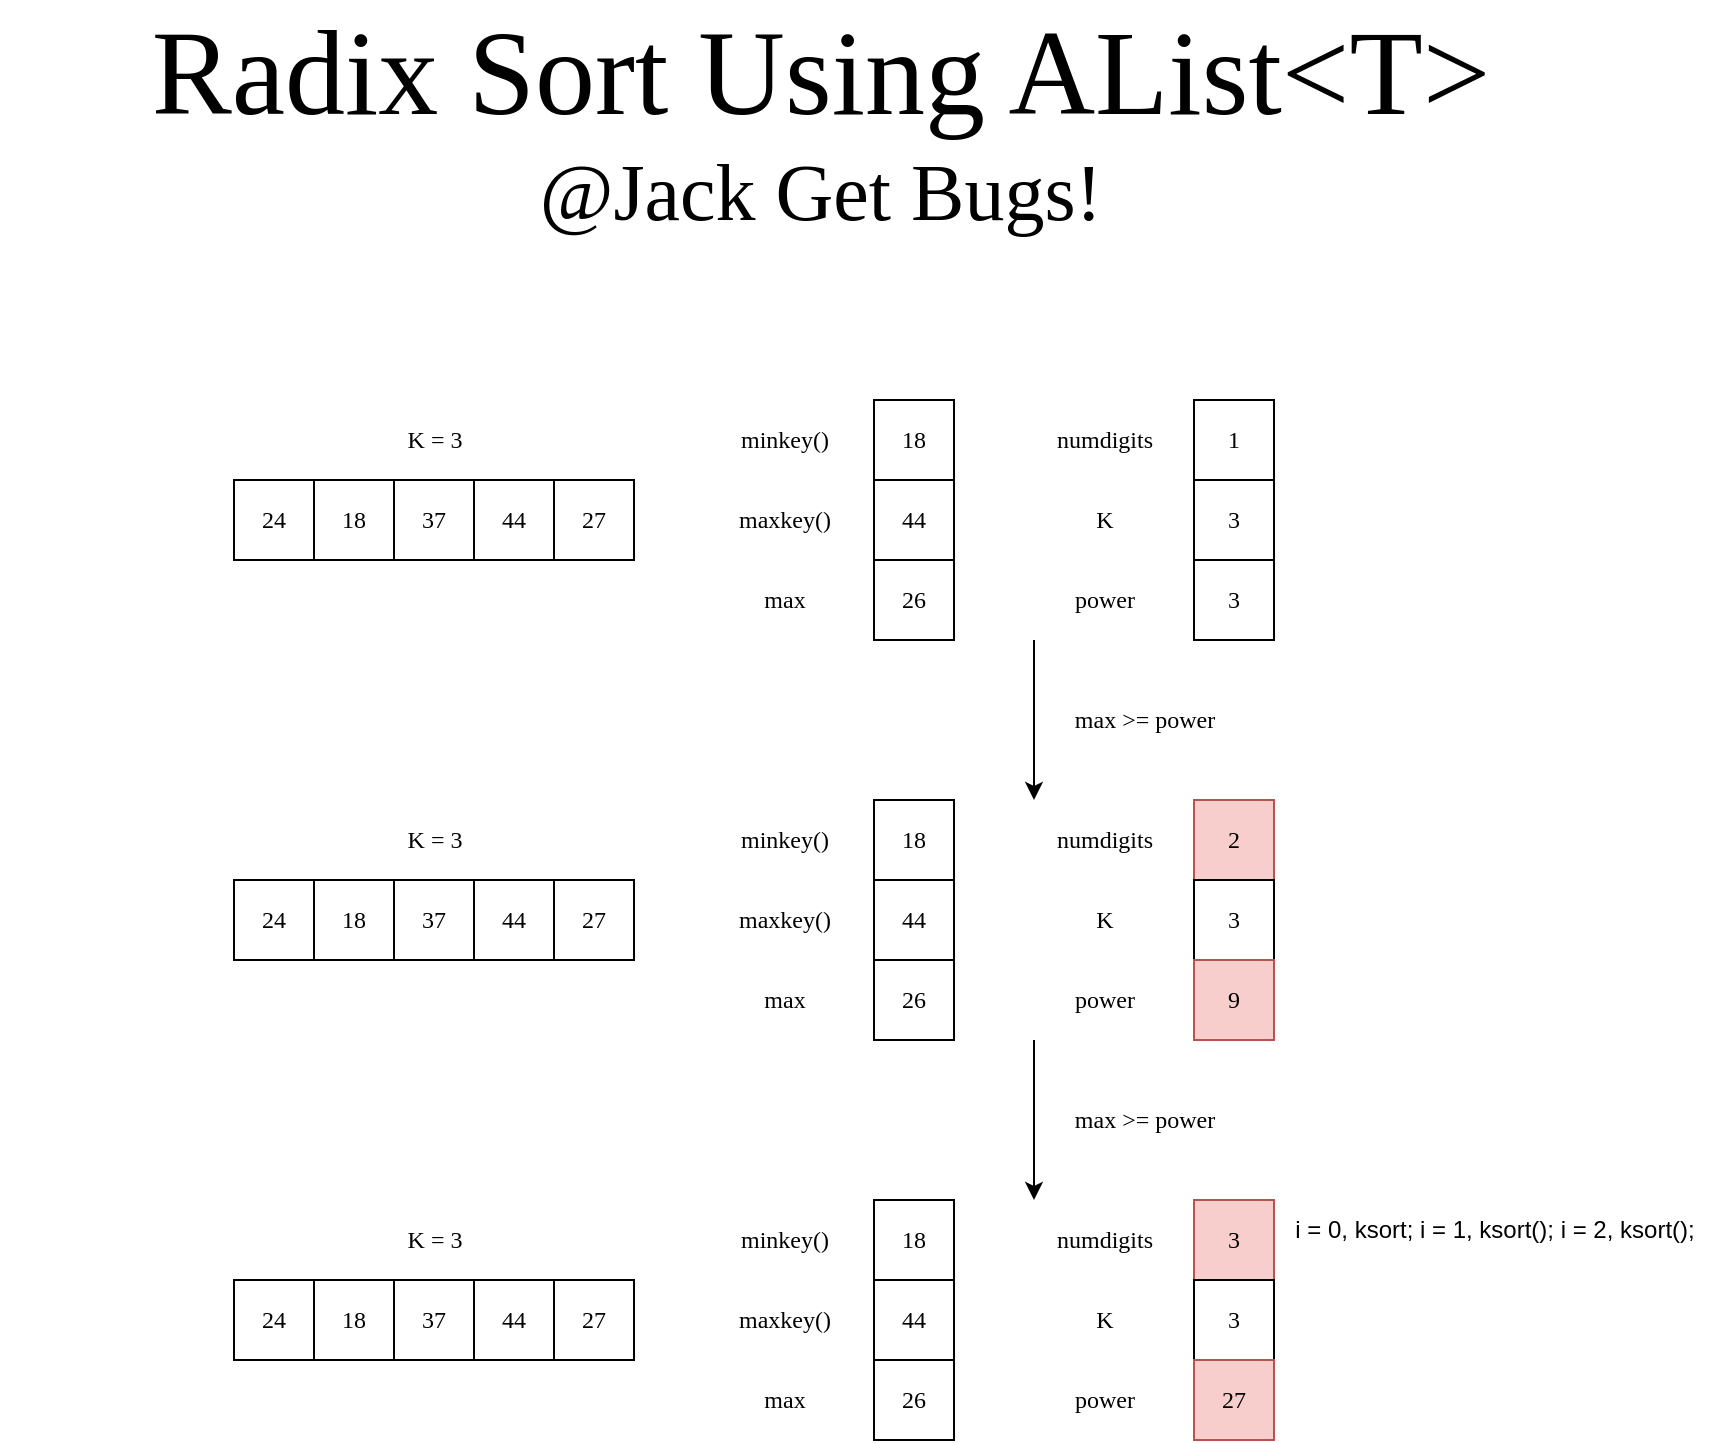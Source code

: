 <mxfile version="14.1.8" type="device"><diagram id="GAF5e3v2y4CVpErX-jhb" name="第 1 页"><mxGraphModel dx="1722" dy="2223" grid="1" gridSize="10" guides="1" tooltips="1" connect="1" arrows="1" fold="1" page="1" pageScale="1" pageWidth="827" pageHeight="1169" math="0" shadow="0"><root><mxCell id="0"/><mxCell id="1" parent="0"/><mxCell id="q2Ao_kI3-HBNKi5nx2C0-1" value="&lt;font&gt;&lt;span style=&quot;font-size: 60px&quot;&gt;Radix Sort Using AList&amp;lt;T&amp;gt;&lt;/span&gt;&lt;br&gt;&lt;font style=&quot;font-size: 40px&quot;&gt;@Jack Get Bugs!&lt;/font&gt;&lt;br&gt;&lt;/font&gt;" style="text;html=1;align=center;verticalAlign=middle;resizable=0;points=[];autosize=1;fontFamily=Verdana;" parent="1" vertex="1"><mxGeometry x="710" y="-10" width="820" height="60" as="geometry"/></mxCell><mxCell id="TQ5NA8FN6Ws80whupoWi-16" value="24" style="rounded=0;whiteSpace=wrap;html=1;fontFamily=Verdana;" vertex="1" parent="1"><mxGeometry x="827" y="200" width="40" height="40" as="geometry"/></mxCell><mxCell id="TQ5NA8FN6Ws80whupoWi-17" value="18" style="rounded=0;whiteSpace=wrap;html=1;fontFamily=Verdana;" vertex="1" parent="1"><mxGeometry x="867" y="200" width="40" height="40" as="geometry"/></mxCell><mxCell id="TQ5NA8FN6Ws80whupoWi-18" value="37" style="rounded=0;whiteSpace=wrap;html=1;fontFamily=Verdana;" vertex="1" parent="1"><mxGeometry x="907" y="200" width="40" height="40" as="geometry"/></mxCell><mxCell id="TQ5NA8FN6Ws80whupoWi-19" value="44" style="rounded=0;whiteSpace=wrap;html=1;fontFamily=Verdana;" vertex="1" parent="1"><mxGeometry x="947" y="200" width="40" height="40" as="geometry"/></mxCell><mxCell id="TQ5NA8FN6Ws80whupoWi-20" value="27" style="rounded=0;whiteSpace=wrap;html=1;fontFamily=Verdana;" vertex="1" parent="1"><mxGeometry x="987" y="200" width="40" height="40" as="geometry"/></mxCell><mxCell id="TQ5NA8FN6Ws80whupoWi-21" value="18" style="rounded=0;whiteSpace=wrap;html=1;fontFamily=Verdana;" vertex="1" parent="1"><mxGeometry x="1147" y="160" width="40" height="40" as="geometry"/></mxCell><mxCell id="TQ5NA8FN6Ws80whupoWi-22" value="minkey()" style="text;html=1;align=center;verticalAlign=middle;resizable=0;points=[];autosize=1;fontFamily=Verdana;" vertex="1" parent="1"><mxGeometry x="1067" y="170" width="70" height="20" as="geometry"/></mxCell><mxCell id="TQ5NA8FN6Ws80whupoWi-23" value="44" style="rounded=0;whiteSpace=wrap;html=1;fontFamily=Verdana;" vertex="1" parent="1"><mxGeometry x="1147" y="200" width="40" height="40" as="geometry"/></mxCell><mxCell id="TQ5NA8FN6Ws80whupoWi-24" value="maxkey()" style="text;html=1;align=center;verticalAlign=middle;resizable=0;points=[];autosize=1;fontFamily=Verdana;" vertex="1" parent="1"><mxGeometry x="1067" y="210" width="70" height="20" as="geometry"/></mxCell><mxCell id="TQ5NA8FN6Ws80whupoWi-25" value="K = 3" style="text;html=1;align=center;verticalAlign=middle;resizable=0;points=[];autosize=1;fontFamily=Verdana;" vertex="1" parent="1"><mxGeometry x="902" y="170" width="50" height="20" as="geometry"/></mxCell><mxCell id="TQ5NA8FN6Ws80whupoWi-26" value="26" style="rounded=0;whiteSpace=wrap;html=1;fontFamily=Verdana;" vertex="1" parent="1"><mxGeometry x="1147" y="240" width="40" height="40" as="geometry"/></mxCell><mxCell id="TQ5NA8FN6Ws80whupoWi-27" value="max&lt;br&gt;" style="text;html=1;align=center;verticalAlign=middle;resizable=0;points=[];autosize=1;fontFamily=Verdana;" vertex="1" parent="1"><mxGeometry x="1082" y="250" width="40" height="20" as="geometry"/></mxCell><mxCell id="TQ5NA8FN6Ws80whupoWi-28" value="1" style="rounded=0;whiteSpace=wrap;html=1;fontFamily=Verdana;" vertex="1" parent="1"><mxGeometry x="1307" y="160" width="40" height="40" as="geometry"/></mxCell><mxCell id="TQ5NA8FN6Ws80whupoWi-29" value="numdigits" style="text;html=1;align=center;verticalAlign=middle;resizable=0;points=[];autosize=1;fontFamily=Verdana;" vertex="1" parent="1"><mxGeometry x="1227" y="170" width="70" height="20" as="geometry"/></mxCell><mxCell id="TQ5NA8FN6Ws80whupoWi-30" value="3" style="rounded=0;whiteSpace=wrap;html=1;fontFamily=Verdana;" vertex="1" parent="1"><mxGeometry x="1307" y="200" width="40" height="40" as="geometry"/></mxCell><mxCell id="TQ5NA8FN6Ws80whupoWi-31" value="K" style="text;html=1;align=center;verticalAlign=middle;resizable=0;points=[];autosize=1;fontFamily=Verdana;" vertex="1" parent="1"><mxGeometry x="1252" y="210" width="20" height="20" as="geometry"/></mxCell><mxCell id="TQ5NA8FN6Ws80whupoWi-32" value="3" style="rounded=0;whiteSpace=wrap;html=1;fontFamily=Verdana;" vertex="1" parent="1"><mxGeometry x="1307" y="240" width="40" height="40" as="geometry"/></mxCell><mxCell id="TQ5NA8FN6Ws80whupoWi-33" value="power" style="text;html=1;align=center;verticalAlign=middle;resizable=0;points=[];autosize=1;fontFamily=Verdana;" vertex="1" parent="1"><mxGeometry x="1237" y="250" width="50" height="20" as="geometry"/></mxCell><mxCell id="TQ5NA8FN6Ws80whupoWi-34" value="max &amp;gt;= power" style="text;html=1;align=center;verticalAlign=middle;resizable=0;points=[];autosize=1;fontFamily=Verdana;" vertex="1" parent="1"><mxGeometry x="1227" y="310" width="110" height="20" as="geometry"/></mxCell><mxCell id="TQ5NA8FN6Ws80whupoWi-35" value="18" style="rounded=0;whiteSpace=wrap;html=1;fontFamily=Verdana;" vertex="1" parent="1"><mxGeometry x="1147" y="360" width="40" height="40" as="geometry"/></mxCell><mxCell id="TQ5NA8FN6Ws80whupoWi-36" value="minkey()" style="text;html=1;align=center;verticalAlign=middle;resizable=0;points=[];autosize=1;fontFamily=Verdana;" vertex="1" parent="1"><mxGeometry x="1067" y="370" width="70" height="20" as="geometry"/></mxCell><mxCell id="TQ5NA8FN6Ws80whupoWi-37" value="44" style="rounded=0;whiteSpace=wrap;html=1;fontFamily=Verdana;" vertex="1" parent="1"><mxGeometry x="1147" y="400" width="40" height="40" as="geometry"/></mxCell><mxCell id="TQ5NA8FN6Ws80whupoWi-38" value="maxkey()" style="text;html=1;align=center;verticalAlign=middle;resizable=0;points=[];autosize=1;fontFamily=Verdana;" vertex="1" parent="1"><mxGeometry x="1067" y="410" width="70" height="20" as="geometry"/></mxCell><mxCell id="TQ5NA8FN6Ws80whupoWi-39" value="26" style="rounded=0;whiteSpace=wrap;html=1;fontFamily=Verdana;" vertex="1" parent="1"><mxGeometry x="1147" y="440" width="40" height="40" as="geometry"/></mxCell><mxCell id="TQ5NA8FN6Ws80whupoWi-40" value="max&lt;br&gt;" style="text;html=1;align=center;verticalAlign=middle;resizable=0;points=[];autosize=1;fontFamily=Verdana;" vertex="1" parent="1"><mxGeometry x="1082" y="450" width="40" height="20" as="geometry"/></mxCell><mxCell id="TQ5NA8FN6Ws80whupoWi-41" value="2" style="rounded=0;whiteSpace=wrap;html=1;fontFamily=Verdana;fillColor=#f8cecc;strokeColor=#b85450;" vertex="1" parent="1"><mxGeometry x="1307" y="360" width="40" height="40" as="geometry"/></mxCell><mxCell id="TQ5NA8FN6Ws80whupoWi-42" value="numdigits" style="text;html=1;align=center;verticalAlign=middle;resizable=0;points=[];autosize=1;fontFamily=Verdana;" vertex="1" parent="1"><mxGeometry x="1227" y="370" width="70" height="20" as="geometry"/></mxCell><mxCell id="TQ5NA8FN6Ws80whupoWi-43" value="3" style="rounded=0;whiteSpace=wrap;html=1;fontFamily=Verdana;" vertex="1" parent="1"><mxGeometry x="1307" y="400" width="40" height="40" as="geometry"/></mxCell><mxCell id="TQ5NA8FN6Ws80whupoWi-44" value="K" style="text;html=1;align=center;verticalAlign=middle;resizable=0;points=[];autosize=1;fontFamily=Verdana;" vertex="1" parent="1"><mxGeometry x="1252" y="410" width="20" height="20" as="geometry"/></mxCell><mxCell id="TQ5NA8FN6Ws80whupoWi-45" value="9" style="rounded=0;whiteSpace=wrap;html=1;fontFamily=Verdana;fillColor=#f8cecc;strokeColor=#b85450;" vertex="1" parent="1"><mxGeometry x="1307" y="440" width="40" height="40" as="geometry"/></mxCell><mxCell id="TQ5NA8FN6Ws80whupoWi-46" value="power" style="text;html=1;align=center;verticalAlign=middle;resizable=0;points=[];autosize=1;fontFamily=Verdana;" vertex="1" parent="1"><mxGeometry x="1237" y="450" width="50" height="20" as="geometry"/></mxCell><mxCell id="TQ5NA8FN6Ws80whupoWi-47" value="" style="endArrow=classic;html=1;fontFamily=Verdana;" edge="1" parent="1"><mxGeometry width="50" height="50" relative="1" as="geometry"><mxPoint x="1227" y="280" as="sourcePoint"/><mxPoint x="1227" y="360" as="targetPoint"/></mxGeometry></mxCell><mxCell id="TQ5NA8FN6Ws80whupoWi-48" value="24" style="rounded=0;whiteSpace=wrap;html=1;fontFamily=Verdana;" vertex="1" parent="1"><mxGeometry x="827" y="400" width="40" height="40" as="geometry"/></mxCell><mxCell id="TQ5NA8FN6Ws80whupoWi-49" value="18" style="rounded=0;whiteSpace=wrap;html=1;fontFamily=Verdana;" vertex="1" parent="1"><mxGeometry x="867" y="400" width="40" height="40" as="geometry"/></mxCell><mxCell id="TQ5NA8FN6Ws80whupoWi-50" value="37" style="rounded=0;whiteSpace=wrap;html=1;fontFamily=Verdana;" vertex="1" parent="1"><mxGeometry x="907" y="400" width="40" height="40" as="geometry"/></mxCell><mxCell id="TQ5NA8FN6Ws80whupoWi-51" value="44" style="rounded=0;whiteSpace=wrap;html=1;fontFamily=Verdana;" vertex="1" parent="1"><mxGeometry x="947" y="400" width="40" height="40" as="geometry"/></mxCell><mxCell id="TQ5NA8FN6Ws80whupoWi-52" value="27" style="rounded=0;whiteSpace=wrap;html=1;fontFamily=Verdana;" vertex="1" parent="1"><mxGeometry x="987" y="400" width="40" height="40" as="geometry"/></mxCell><mxCell id="TQ5NA8FN6Ws80whupoWi-53" value="K = 3" style="text;html=1;align=center;verticalAlign=middle;resizable=0;points=[];autosize=1;fontFamily=Verdana;" vertex="1" parent="1"><mxGeometry x="902" y="370" width="50" height="20" as="geometry"/></mxCell><mxCell id="TQ5NA8FN6Ws80whupoWi-54" value="i = 0, ksort; i = 1, ksort(); i = 2, ksort();" style="text;html=1;align=center;verticalAlign=middle;resizable=0;points=[];autosize=1;" vertex="1" parent="1"><mxGeometry x="1347" y="565" width="220" height="20" as="geometry"/></mxCell><mxCell id="TQ5NA8FN6Ws80whupoWi-57" value="max &amp;gt;= power" style="text;html=1;align=center;verticalAlign=middle;resizable=0;points=[];autosize=1;fontFamily=Verdana;" vertex="1" parent="1"><mxGeometry x="1227" y="510" width="110" height="20" as="geometry"/></mxCell><mxCell id="TQ5NA8FN6Ws80whupoWi-58" value="18" style="rounded=0;whiteSpace=wrap;html=1;fontFamily=Verdana;" vertex="1" parent="1"><mxGeometry x="1147" y="560" width="40" height="40" as="geometry"/></mxCell><mxCell id="TQ5NA8FN6Ws80whupoWi-59" value="minkey()" style="text;html=1;align=center;verticalAlign=middle;resizable=0;points=[];autosize=1;fontFamily=Verdana;" vertex="1" parent="1"><mxGeometry x="1067" y="570" width="70" height="20" as="geometry"/></mxCell><mxCell id="TQ5NA8FN6Ws80whupoWi-60" value="44" style="rounded=0;whiteSpace=wrap;html=1;fontFamily=Verdana;" vertex="1" parent="1"><mxGeometry x="1147" y="600" width="40" height="40" as="geometry"/></mxCell><mxCell id="TQ5NA8FN6Ws80whupoWi-61" value="maxkey()" style="text;html=1;align=center;verticalAlign=middle;resizable=0;points=[];autosize=1;fontFamily=Verdana;" vertex="1" parent="1"><mxGeometry x="1067" y="610" width="70" height="20" as="geometry"/></mxCell><mxCell id="TQ5NA8FN6Ws80whupoWi-62" value="26" style="rounded=0;whiteSpace=wrap;html=1;fontFamily=Verdana;" vertex="1" parent="1"><mxGeometry x="1147" y="640" width="40" height="40" as="geometry"/></mxCell><mxCell id="TQ5NA8FN6Ws80whupoWi-63" value="max&lt;br&gt;" style="text;html=1;align=center;verticalAlign=middle;resizable=0;points=[];autosize=1;fontFamily=Verdana;" vertex="1" parent="1"><mxGeometry x="1082" y="650" width="40" height="20" as="geometry"/></mxCell><mxCell id="TQ5NA8FN6Ws80whupoWi-64" value="3" style="rounded=0;whiteSpace=wrap;html=1;fontFamily=Verdana;fillColor=#f8cecc;strokeColor=#b85450;" vertex="1" parent="1"><mxGeometry x="1307" y="560" width="40" height="40" as="geometry"/></mxCell><mxCell id="TQ5NA8FN6Ws80whupoWi-65" value="numdigits" style="text;html=1;align=center;verticalAlign=middle;resizable=0;points=[];autosize=1;fontFamily=Verdana;" vertex="1" parent="1"><mxGeometry x="1227" y="570" width="70" height="20" as="geometry"/></mxCell><mxCell id="TQ5NA8FN6Ws80whupoWi-66" value="3" style="rounded=0;whiteSpace=wrap;html=1;fontFamily=Verdana;" vertex="1" parent="1"><mxGeometry x="1307" y="600" width="40" height="40" as="geometry"/></mxCell><mxCell id="TQ5NA8FN6Ws80whupoWi-67" value="K" style="text;html=1;align=center;verticalAlign=middle;resizable=0;points=[];autosize=1;fontFamily=Verdana;" vertex="1" parent="1"><mxGeometry x="1252" y="610" width="20" height="20" as="geometry"/></mxCell><mxCell id="TQ5NA8FN6Ws80whupoWi-68" value="27" style="rounded=0;whiteSpace=wrap;html=1;fontFamily=Verdana;fillColor=#f8cecc;strokeColor=#b85450;" vertex="1" parent="1"><mxGeometry x="1307" y="640" width="40" height="40" as="geometry"/></mxCell><mxCell id="TQ5NA8FN6Ws80whupoWi-69" value="power" style="text;html=1;align=center;verticalAlign=middle;resizable=0;points=[];autosize=1;fontFamily=Verdana;" vertex="1" parent="1"><mxGeometry x="1237" y="650" width="50" height="20" as="geometry"/></mxCell><mxCell id="TQ5NA8FN6Ws80whupoWi-70" value="" style="endArrow=classic;html=1;fontFamily=Verdana;" edge="1" parent="1"><mxGeometry width="50" height="50" relative="1" as="geometry"><mxPoint x="1227" y="480" as="sourcePoint"/><mxPoint x="1227" y="560" as="targetPoint"/></mxGeometry></mxCell><mxCell id="TQ5NA8FN6Ws80whupoWi-71" value="24" style="rounded=0;whiteSpace=wrap;html=1;fontFamily=Verdana;" vertex="1" parent="1"><mxGeometry x="827" y="600" width="40" height="40" as="geometry"/></mxCell><mxCell id="TQ5NA8FN6Ws80whupoWi-72" value="18" style="rounded=0;whiteSpace=wrap;html=1;fontFamily=Verdana;" vertex="1" parent="1"><mxGeometry x="867" y="600" width="40" height="40" as="geometry"/></mxCell><mxCell id="TQ5NA8FN6Ws80whupoWi-73" value="37" style="rounded=0;whiteSpace=wrap;html=1;fontFamily=Verdana;" vertex="1" parent="1"><mxGeometry x="907" y="600" width="40" height="40" as="geometry"/></mxCell><mxCell id="TQ5NA8FN6Ws80whupoWi-74" value="44" style="rounded=0;whiteSpace=wrap;html=1;fontFamily=Verdana;" vertex="1" parent="1"><mxGeometry x="947" y="600" width="40" height="40" as="geometry"/></mxCell><mxCell id="TQ5NA8FN6Ws80whupoWi-75" value="27" style="rounded=0;whiteSpace=wrap;html=1;fontFamily=Verdana;" vertex="1" parent="1"><mxGeometry x="987" y="600" width="40" height="40" as="geometry"/></mxCell><mxCell id="TQ5NA8FN6Ws80whupoWi-76" value="K = 3" style="text;html=1;align=center;verticalAlign=middle;resizable=0;points=[];autosize=1;fontFamily=Verdana;" vertex="1" parent="1"><mxGeometry x="902" y="570" width="50" height="20" as="geometry"/></mxCell></root></mxGraphModel></diagram></mxfile>